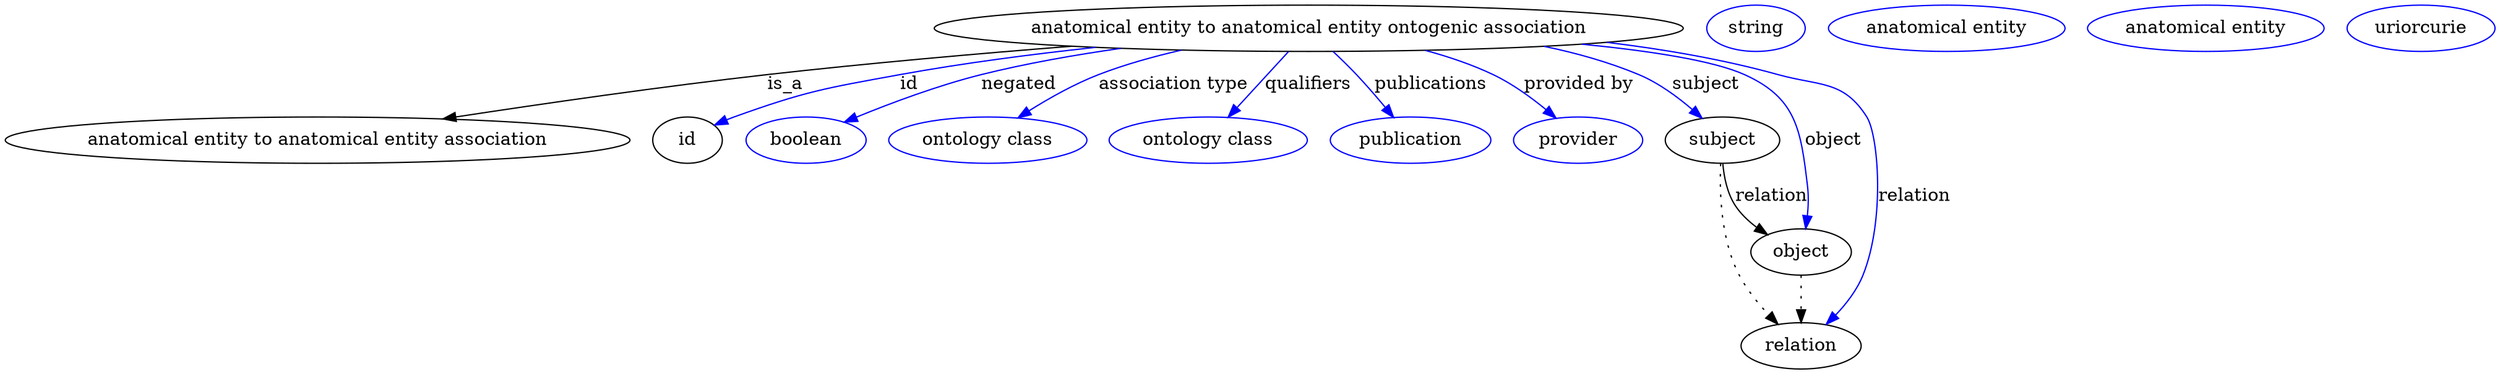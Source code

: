 digraph {
	graph [bb="0,0,1562,283"];
	node [label="\N"];
	"anatomical entity to anatomical entity ontogenic association"	[height=0.5,
		label="anatomical entity to anatomical entity ontogenic association",
		pos="825.53,265",
		width=6.2106];
	"anatomical entity to anatomical entity association"	[height=0.5,
		pos="186.53,178",
		width=5.1815];
	"anatomical entity to anatomical entity ontogenic association" -> "anatomical entity to anatomical entity association"	[label=is_a,
		lp="498.53,221.5",
		pos="e,269.37,194.17 682.22,251.12 622,245.2 551.26,237.58 487.53,229 417.56,219.57 338.85,206.41 279.48,195.95"];
	id	[height=0.5,
		pos="418.53,178",
		width=0.75];
	"anatomical entity to anatomical entity ontogenic association" -> id	[color=blue,
		label=id,
		lp="569.03,221.5",
		pos="e,439.61,189.64 687.98,250.77 616.66,240.95 529.11,224.2 454.53,196 452.69,195.3 450.81,194.55 448.93,193.76",
		style=solid];
	negated	[color=blue,
		height=0.5,
		label=boolean,
		pos="501.53,178",
		width=1.0652];
	"anatomical entity to anatomical entity ontogenic association" -> negated	[color=blue,
		label=negated,
		lp="646.03,221.5",
		pos="e,527.35,191.39 716.08,249.3 686.11,244.1 653.82,237.4 624.53,229 594.02,220.25 560.74,206.44 536.5,195.55",
		style=solid];
	"association type"	[color=blue,
		height=0.5,
		label="ontology class",
		pos="619.53,178",
		width=1.7151];
	"anatomical entity to anatomical entity ontogenic association" -> "association type"	[color=blue,
		label="association type",
		lp="741.53,221.5",
		pos="e,640.72,195.09 751.77,247.93 733.66,242.87 714.58,236.58 697.53,229 680.62,221.48 663.14,210.61 649.03,200.93",
		style=solid];
	qualifiers	[color=blue,
		height=0.5,
		label="ontology class",
		pos="760.53,178",
		width=1.7151];
	"anatomical entity to anatomical entity ontogenic association" -> qualifiers	[color=blue,
		label=qualifiers,
		lp="823.03,221.5",
		pos="e,773.45,195.89 812.38,246.8 802.98,234.51 790.18,217.77 779.66,204.01",
		style=solid];
	publications	[color=blue,
		height=0.5,
		label=publication,
		pos="890.53,178",
		width=1.3902];
	"anatomical entity to anatomical entity ontogenic association" -> publications	[color=blue,
		label=publications,
		lp="897.03,221.5",
		pos="e,877.9,195.69 838.74,246.93 843.14,241.23 848.05,234.85 852.53,229 858.83,220.78 865.69,211.77 871.82,203.7",
		style=solid];
	"provided by"	[color=blue,
		height=0.5,
		label=provider,
		pos="998.53,178",
		width=1.1193];
	"anatomical entity to anatomical entity ontogenic association" -> "provided by"	[color=blue,
		label="provided by",
		lp="990.53,221.5",
		pos="e,982.03,194.57 889.33,247.67 904.57,242.65 920.48,236.44 934.53,229 948.67,221.51 962.85,210.84 974.25,201.28",
		style=solid];
	subject	[height=0.5,
		pos="1092.5,178",
		width=0.99297];
	"anatomical entity to anatomical entity ontogenic association" -> subject	[color=blue,
		label=subject,
		lp="1073,221.5",
		pos="e,1077.1,194.37 958.1,250.5 981.82,245.45 1005.9,238.51 1027.5,229 1042.9,222.26 1057.9,211.13 1069.6,201.09",
		style=solid];
	object	[height=0.5,
		pos="1149.5,91",
		width=0.9027];
	"anatomical entity to anatomical entity ontogenic association" -> object	[color=blue,
		label=object,
		lp="1166.5,178",
		pos="e,1151,109.18 976.51,251.67 1026,246.08 1074.1,238.56 1096.5,229 1118.1,219.82 1125,215.76 1137.5,196 1150.7,175.15 1147.6,166.51 \
1150.5,142 1151.4,134.7 1151.6,126.76 1151.4,119.4",
		style=solid];
	relation	[height=0.5,
		pos="1149.5,18",
		width=1.0471];
	"anatomical entity to anatomical entity ontogenic association" -> relation	[color=blue,
		label=relation,
		lp="1228.5,134.5",
		pos="e,1165.6,34.37 1003.3,254.01 1043.7,248.77 1086.1,240.87 1124.5,229 1154.7,219.67 1170.7,222.76 1187.5,196 1216.6,149.71 1208,124.83 \
1190.5,73 1186.7,61.726 1179.5,50.937 1172.2,42.008",
		style=solid];
	association_id	[color=blue,
		height=0.5,
		label=string,
		pos="1097.5,265",
		width=0.84854];
	subject -> object	[label=relation,
		lp="1129.5,134.5",
		pos="e,1129.5,105.46 1095.6,159.76 1097.9,149.6 1102,136.87 1108.5,127 1112.1,121.58 1116.8,116.52 1121.7,112.03"];
	subject -> relation	[pos="e,1134.5,34.772 1092.4,159.63 1092.8,138.3 1095.6,101.46 1108.5,73 1113.4,62.163 1120.9,51.467 1128,42.489",
		style=dotted];
	"anatomical entity to anatomical entity ontogenic association_subject"	[color=blue,
		height=0.5,
		label="anatomical entity",
		pos="1218.5,265",
		width=2.004];
	object -> relation	[pos="e,1149.5,36.029 1149.5,72.813 1149.5,64.789 1149.5,55.047 1149.5,46.069",
		style=dotted];
	"anatomical entity to anatomical entity ontogenic association_object"	[color=blue,
		height=0.5,
		label="anatomical entity",
		pos="1380.5,265",
		width=2.004];
	"anatomical entity to anatomical entity ontogenic association_relation"	[color=blue,
		height=0.5,
		label=uriorcurie,
		pos="1516.5,265",
		width=1.2638];
}
